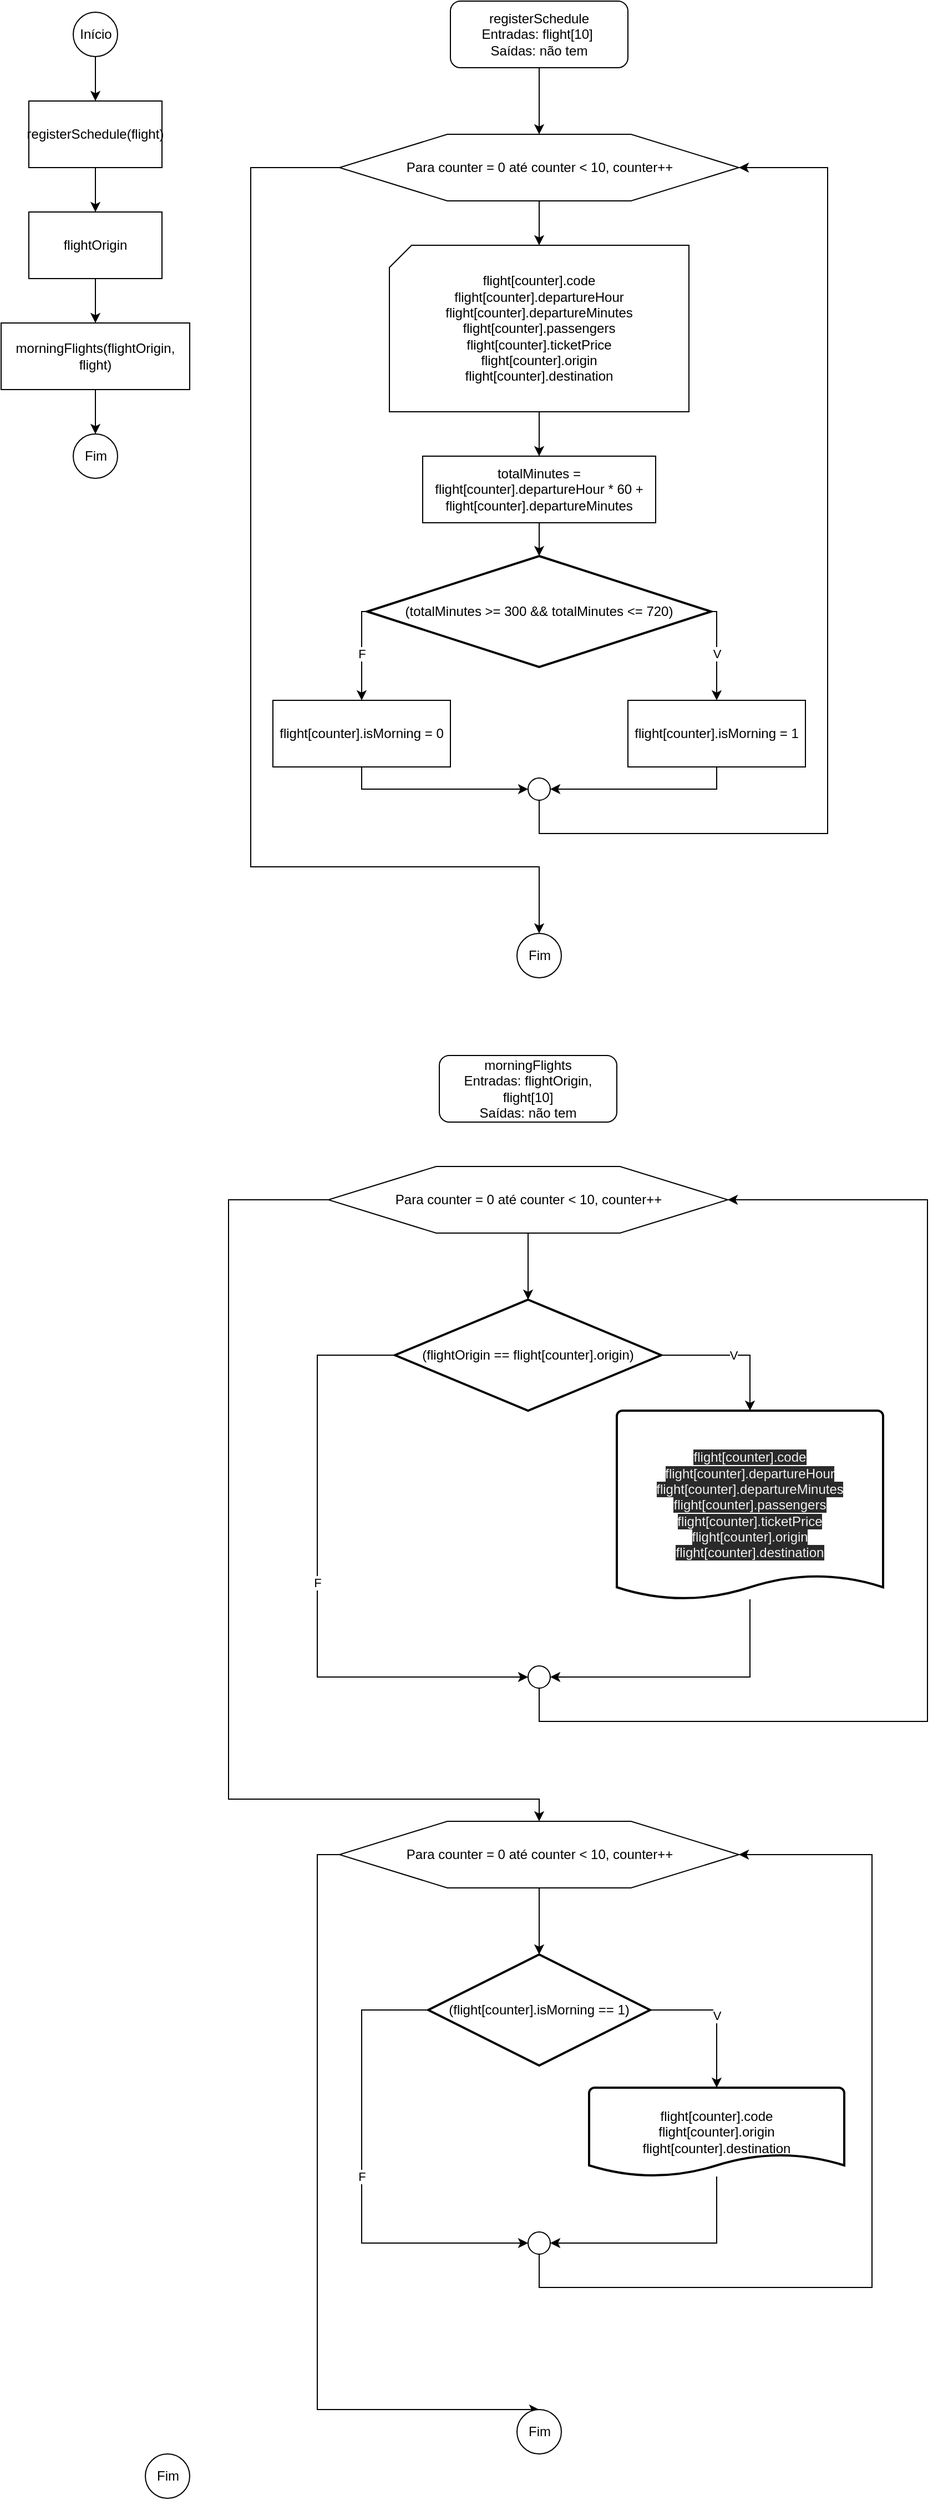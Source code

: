 <mxfile version="19.0.3" type="device"><diagram id="uUp2747kNI9pPgqZDYtw" name="Page-1"><mxGraphModel dx="1070" dy="1081" grid="1" gridSize="10" guides="1" tooltips="1" connect="1" arrows="1" fold="1" page="1" pageScale="1" pageWidth="850" pageHeight="1100" math="0" shadow="0"><root><mxCell id="0"/><mxCell id="1" parent="0"/><mxCell id="V3CCLycEWiMUUolgXTPT-6" value="" style="edgeStyle=orthogonalEdgeStyle;rounded=0;orthogonalLoop=1;jettySize=auto;html=1;" parent="1" source="V3CCLycEWiMUUolgXTPT-1" target="V3CCLycEWiMUUolgXTPT-2" edge="1"><mxGeometry relative="1" as="geometry"/></mxCell><mxCell id="V3CCLycEWiMUUolgXTPT-1" value="Início" style="verticalLabelPosition=middle;verticalAlign=middle;html=1;shape=mxgraph.flowchart.on-page_reference;labelPosition=center;align=center;" parent="1" vertex="1"><mxGeometry x="100" y="20" width="40" height="40" as="geometry"/></mxCell><mxCell id="V3CCLycEWiMUUolgXTPT-7" value="" style="edgeStyle=orthogonalEdgeStyle;rounded=0;orthogonalLoop=1;jettySize=auto;html=1;" parent="1" source="V3CCLycEWiMUUolgXTPT-2" target="V3CCLycEWiMUUolgXTPT-3" edge="1"><mxGeometry relative="1" as="geometry"/></mxCell><mxCell id="V3CCLycEWiMUUolgXTPT-2" value="registerSchedule(flight)" style="rounded=0;whiteSpace=wrap;html=1;" parent="1" vertex="1"><mxGeometry x="60" y="100" width="120" height="60" as="geometry"/></mxCell><mxCell id="V3CCLycEWiMUUolgXTPT-8" value="" style="edgeStyle=orthogonalEdgeStyle;rounded=0;orthogonalLoop=1;jettySize=auto;html=1;" parent="1" source="V3CCLycEWiMUUolgXTPT-3" target="V3CCLycEWiMUUolgXTPT-4" edge="1"><mxGeometry relative="1" as="geometry"/></mxCell><mxCell id="V3CCLycEWiMUUolgXTPT-3" value="flightOrigin" style="rounded=0;whiteSpace=wrap;html=1;" parent="1" vertex="1"><mxGeometry x="60" y="200" width="120" height="60" as="geometry"/></mxCell><mxCell id="V3CCLycEWiMUUolgXTPT-9" value="" style="edgeStyle=orthogonalEdgeStyle;rounded=0;orthogonalLoop=1;jettySize=auto;html=1;" parent="1" source="V3CCLycEWiMUUolgXTPT-4" target="V3CCLycEWiMUUolgXTPT-5" edge="1"><mxGeometry relative="1" as="geometry"/></mxCell><mxCell id="V3CCLycEWiMUUolgXTPT-4" value="morningFlights(flightOrigin, flight)" style="rounded=0;whiteSpace=wrap;html=1;" parent="1" vertex="1"><mxGeometry x="35" y="300" width="170" height="60" as="geometry"/></mxCell><mxCell id="V3CCLycEWiMUUolgXTPT-5" value="Fim" style="verticalLabelPosition=middle;verticalAlign=middle;html=1;shape=mxgraph.flowchart.on-page_reference;labelPosition=center;align=center;" parent="1" vertex="1"><mxGeometry x="100" y="400" width="40" height="40" as="geometry"/></mxCell><mxCell id="V3CCLycEWiMUUolgXTPT-12" value="" style="edgeStyle=orthogonalEdgeStyle;rounded=0;orthogonalLoop=1;jettySize=auto;html=1;" parent="1" source="V3CCLycEWiMUUolgXTPT-10" target="V3CCLycEWiMUUolgXTPT-11" edge="1"><mxGeometry relative="1" as="geometry"/></mxCell><mxCell id="V3CCLycEWiMUUolgXTPT-10" value="registerSchedule&lt;br&gt;Entradas: flight[10]&amp;nbsp;&lt;br&gt;Saídas: não tem" style="rounded=1;whiteSpace=wrap;html=1;" parent="1" vertex="1"><mxGeometry x="440" y="10" width="160" height="60" as="geometry"/></mxCell><mxCell id="kdEfjmMdNsTM3hUeVY10-1" value="" style="edgeStyle=orthogonalEdgeStyle;rounded=0;orthogonalLoop=1;jettySize=auto;html=1;" edge="1" parent="1" source="V3CCLycEWiMUUolgXTPT-11" target="V3CCLycEWiMUUolgXTPT-13"><mxGeometry relative="1" as="geometry"/></mxCell><mxCell id="kdEfjmMdNsTM3hUeVY10-4" style="edgeStyle=orthogonalEdgeStyle;rounded=0;orthogonalLoop=1;jettySize=auto;html=1;" edge="1" parent="1" source="V3CCLycEWiMUUolgXTPT-11" target="kdEfjmMdNsTM3hUeVY10-3"><mxGeometry relative="1" as="geometry"><Array as="points"><mxPoint x="260" y="160"/><mxPoint x="260" y="790"/><mxPoint x="520" y="790"/></Array></mxGeometry></mxCell><mxCell id="V3CCLycEWiMUUolgXTPT-11" value="Para counter = 0 até counter &amp;lt; 10, counter++" style="verticalLabelPosition=middle;verticalAlign=middle;html=1;shape=hexagon;perimeter=hexagonPerimeter2;arcSize=6;size=0.27;labelPosition=center;align=center;" parent="1" vertex="1"><mxGeometry x="340" y="130" width="360" height="60" as="geometry"/></mxCell><mxCell id="kdEfjmMdNsTM3hUeVY10-17" value="" style="edgeStyle=orthogonalEdgeStyle;rounded=0;orthogonalLoop=1;jettySize=auto;html=1;" edge="1" parent="1" source="V3CCLycEWiMUUolgXTPT-13" target="kdEfjmMdNsTM3hUeVY10-16"><mxGeometry relative="1" as="geometry"/></mxCell><mxCell id="V3CCLycEWiMUUolgXTPT-13" value="flight[counter].code&lt;br&gt;flight[counter].departureHour&lt;br&gt;flight[counter].departureMinutes&lt;br&gt;flight[counter].passengers&lt;br&gt;flight[counter].ticketPrice&lt;br&gt;flight[counter].origin&lt;br&gt;flight[counter].destination&lt;br&gt;" style="verticalLabelPosition=middle;verticalAlign=middle;html=1;shape=card;whiteSpace=wrap;size=20;arcSize=12;labelPosition=center;align=center;" parent="1" vertex="1"><mxGeometry x="385" y="230" width="270" height="150" as="geometry"/></mxCell><mxCell id="kdEfjmMdNsTM3hUeVY10-3" value="Fim" style="verticalLabelPosition=middle;verticalAlign=middle;html=1;shape=mxgraph.flowchart.on-page_reference;labelPosition=center;align=center;" vertex="1" parent="1"><mxGeometry x="500" y="850" width="40" height="40" as="geometry"/></mxCell><mxCell id="kdEfjmMdNsTM3hUeVY10-5" value="morningFlights&lt;br&gt;Entradas: flightOrigin, flight[10]&lt;br&gt;Saídas: não tem" style="rounded=1;whiteSpace=wrap;html=1;" vertex="1" parent="1"><mxGeometry x="430" y="960" width="160" height="60" as="geometry"/></mxCell><mxCell id="kdEfjmMdNsTM3hUeVY10-9" value="" style="edgeStyle=orthogonalEdgeStyle;rounded=0;orthogonalLoop=1;jettySize=auto;html=1;" edge="1" parent="1" source="kdEfjmMdNsTM3hUeVY10-7" target="kdEfjmMdNsTM3hUeVY10-8"><mxGeometry relative="1" as="geometry"/></mxCell><mxCell id="kdEfjmMdNsTM3hUeVY10-42" style="edgeStyle=orthogonalEdgeStyle;rounded=0;orthogonalLoop=1;jettySize=auto;html=1;" edge="1" parent="1" source="kdEfjmMdNsTM3hUeVY10-7" target="kdEfjmMdNsTM3hUeVY10-43"><mxGeometry relative="1" as="geometry"><Array as="points"><mxPoint x="240" y="1090"/><mxPoint x="240" y="1630"/><mxPoint x="520" y="1630"/></Array></mxGeometry></mxCell><mxCell id="kdEfjmMdNsTM3hUeVY10-7" value="Para counter = 0 até counter &amp;lt; 10, counter++" style="verticalLabelPosition=middle;verticalAlign=middle;html=1;shape=hexagon;perimeter=hexagonPerimeter2;arcSize=6;size=0.27;labelPosition=center;align=center;" vertex="1" parent="1"><mxGeometry x="330" y="1060" width="360" height="60" as="geometry"/></mxCell><mxCell id="kdEfjmMdNsTM3hUeVY10-11" value="V" style="edgeStyle=orthogonalEdgeStyle;rounded=0;orthogonalLoop=1;jettySize=auto;html=1;" edge="1" parent="1" source="kdEfjmMdNsTM3hUeVY10-8" target="kdEfjmMdNsTM3hUeVY10-10"><mxGeometry relative="1" as="geometry"><Array as="points"><mxPoint x="710" y="1230"/></Array></mxGeometry></mxCell><mxCell id="kdEfjmMdNsTM3hUeVY10-52" value="F" style="edgeStyle=orthogonalEdgeStyle;rounded=0;orthogonalLoop=1;jettySize=auto;html=1;entryX=0;entryY=0.5;entryDx=0;entryDy=0;entryPerimeter=0;" edge="1" parent="1" source="kdEfjmMdNsTM3hUeVY10-8" target="kdEfjmMdNsTM3hUeVY10-30"><mxGeometry relative="1" as="geometry"><Array as="points"><mxPoint x="320" y="1230"/><mxPoint x="320" y="1520"/></Array></mxGeometry></mxCell><mxCell id="kdEfjmMdNsTM3hUeVY10-8" value="(flightOrigin == flight[counter].origin)" style="strokeWidth=2;html=1;shape=mxgraph.flowchart.decision;whiteSpace=wrap;" vertex="1" parent="1"><mxGeometry x="390" y="1180" width="240" height="100" as="geometry"/></mxCell><mxCell id="kdEfjmMdNsTM3hUeVY10-31" style="edgeStyle=orthogonalEdgeStyle;rounded=0;orthogonalLoop=1;jettySize=auto;html=1;entryX=1;entryY=0.5;entryDx=0;entryDy=0;entryPerimeter=0;" edge="1" parent="1" source="kdEfjmMdNsTM3hUeVY10-10" target="kdEfjmMdNsTM3hUeVY10-30"><mxGeometry relative="1" as="geometry"><Array as="points"><mxPoint x="710" y="1520"/></Array></mxGeometry></mxCell><mxCell id="kdEfjmMdNsTM3hUeVY10-10" value="&lt;span style=&quot;color: rgb(240, 240, 240); font-family: Helvetica; font-size: 12px; font-style: normal; font-variant-ligatures: normal; font-variant-caps: normal; font-weight: 400; letter-spacing: normal; orphans: 2; text-align: center; text-indent: 0px; text-transform: none; widows: 2; word-spacing: 0px; -webkit-text-stroke-width: 0px; background-color: rgb(42, 42, 42); text-decoration-thickness: initial; text-decoration-style: initial; text-decoration-color: initial; float: none; display: inline !important;&quot;&gt;flight[counter].code&lt;/span&gt;&lt;br style=&quot;color: rgb(240, 240, 240); font-family: Helvetica; font-size: 12px; font-style: normal; font-variant-ligatures: normal; font-variant-caps: normal; font-weight: 400; letter-spacing: normal; orphans: 2; text-align: center; text-indent: 0px; text-transform: none; widows: 2; word-spacing: 0px; -webkit-text-stroke-width: 0px; background-color: rgb(42, 42, 42); text-decoration-thickness: initial; text-decoration-style: initial; text-decoration-color: initial;&quot;&gt;&lt;span style=&quot;color: rgb(240, 240, 240); font-family: Helvetica; font-size: 12px; font-style: normal; font-variant-ligatures: normal; font-variant-caps: normal; font-weight: 400; letter-spacing: normal; orphans: 2; text-align: center; text-indent: 0px; text-transform: none; widows: 2; word-spacing: 0px; -webkit-text-stroke-width: 0px; background-color: rgb(42, 42, 42); text-decoration-thickness: initial; text-decoration-style: initial; text-decoration-color: initial; float: none; display: inline !important;&quot;&gt;flight[counter].departureHour&lt;/span&gt;&lt;br style=&quot;color: rgb(240, 240, 240); font-family: Helvetica; font-size: 12px; font-style: normal; font-variant-ligatures: normal; font-variant-caps: normal; font-weight: 400; letter-spacing: normal; orphans: 2; text-align: center; text-indent: 0px; text-transform: none; widows: 2; word-spacing: 0px; -webkit-text-stroke-width: 0px; background-color: rgb(42, 42, 42); text-decoration-thickness: initial; text-decoration-style: initial; text-decoration-color: initial;&quot;&gt;&lt;span style=&quot;color: rgb(240, 240, 240); font-family: Helvetica; font-size: 12px; font-style: normal; font-variant-ligatures: normal; font-variant-caps: normal; font-weight: 400; letter-spacing: normal; orphans: 2; text-align: center; text-indent: 0px; text-transform: none; widows: 2; word-spacing: 0px; -webkit-text-stroke-width: 0px; background-color: rgb(42, 42, 42); text-decoration-thickness: initial; text-decoration-style: initial; text-decoration-color: initial; float: none; display: inline !important;&quot;&gt;flight[counter].departureMinutes&lt;/span&gt;&lt;br style=&quot;color: rgb(240, 240, 240); font-family: Helvetica; font-size: 12px; font-style: normal; font-variant-ligatures: normal; font-variant-caps: normal; font-weight: 400; letter-spacing: normal; orphans: 2; text-align: center; text-indent: 0px; text-transform: none; widows: 2; word-spacing: 0px; -webkit-text-stroke-width: 0px; background-color: rgb(42, 42, 42); text-decoration-thickness: initial; text-decoration-style: initial; text-decoration-color: initial;&quot;&gt;&lt;span style=&quot;color: rgb(240, 240, 240); font-family: Helvetica; font-size: 12px; font-style: normal; font-variant-ligatures: normal; font-variant-caps: normal; font-weight: 400; letter-spacing: normal; orphans: 2; text-align: center; text-indent: 0px; text-transform: none; widows: 2; word-spacing: 0px; -webkit-text-stroke-width: 0px; background-color: rgb(42, 42, 42); text-decoration-thickness: initial; text-decoration-style: initial; text-decoration-color: initial; float: none; display: inline !important;&quot;&gt;flight[counter].passengers&lt;/span&gt;&lt;br style=&quot;color: rgb(240, 240, 240); font-family: Helvetica; font-size: 12px; font-style: normal; font-variant-ligatures: normal; font-variant-caps: normal; font-weight: 400; letter-spacing: normal; orphans: 2; text-align: center; text-indent: 0px; text-transform: none; widows: 2; word-spacing: 0px; -webkit-text-stroke-width: 0px; background-color: rgb(42, 42, 42); text-decoration-thickness: initial; text-decoration-style: initial; text-decoration-color: initial;&quot;&gt;&lt;span style=&quot;color: rgb(240, 240, 240); font-family: Helvetica; font-size: 12px; font-style: normal; font-variant-ligatures: normal; font-variant-caps: normal; font-weight: 400; letter-spacing: normal; orphans: 2; text-align: center; text-indent: 0px; text-transform: none; widows: 2; word-spacing: 0px; -webkit-text-stroke-width: 0px; background-color: rgb(42, 42, 42); text-decoration-thickness: initial; text-decoration-style: initial; text-decoration-color: initial; float: none; display: inline !important;&quot;&gt;flight[counter].ticketPrice&lt;/span&gt;&lt;br style=&quot;color: rgb(240, 240, 240); font-family: Helvetica; font-size: 12px; font-style: normal; font-variant-ligatures: normal; font-variant-caps: normal; font-weight: 400; letter-spacing: normal; orphans: 2; text-align: center; text-indent: 0px; text-transform: none; widows: 2; word-spacing: 0px; -webkit-text-stroke-width: 0px; background-color: rgb(42, 42, 42); text-decoration-thickness: initial; text-decoration-style: initial; text-decoration-color: initial;&quot;&gt;&lt;span style=&quot;color: rgb(240, 240, 240); font-family: Helvetica; font-size: 12px; font-style: normal; font-variant-ligatures: normal; font-variant-caps: normal; font-weight: 400; letter-spacing: normal; orphans: 2; text-align: center; text-indent: 0px; text-transform: none; widows: 2; word-spacing: 0px; -webkit-text-stroke-width: 0px; background-color: rgb(42, 42, 42); text-decoration-thickness: initial; text-decoration-style: initial; text-decoration-color: initial; float: none; display: inline !important;&quot;&gt;flight[counter].origin&lt;/span&gt;&lt;br style=&quot;color: rgb(240, 240, 240); font-family: Helvetica; font-size: 12px; font-style: normal; font-variant-ligatures: normal; font-variant-caps: normal; font-weight: 400; letter-spacing: normal; orphans: 2; text-align: center; text-indent: 0px; text-transform: none; widows: 2; word-spacing: 0px; -webkit-text-stroke-width: 0px; background-color: rgb(42, 42, 42); text-decoration-thickness: initial; text-decoration-style: initial; text-decoration-color: initial;&quot;&gt;&lt;span style=&quot;color: rgb(240, 240, 240); font-family: Helvetica; font-size: 12px; font-style: normal; font-variant-ligatures: normal; font-variant-caps: normal; font-weight: 400; letter-spacing: normal; orphans: 2; text-align: center; text-indent: 0px; text-transform: none; widows: 2; word-spacing: 0px; -webkit-text-stroke-width: 0px; background-color: rgb(42, 42, 42); text-decoration-thickness: initial; text-decoration-style: initial; text-decoration-color: initial; float: none; display: inline !important;&quot;&gt;flight[counter].destination&lt;/span&gt;" style="strokeWidth=2;html=1;shape=mxgraph.flowchart.document2;whiteSpace=wrap;size=0.128;" vertex="1" parent="1"><mxGeometry x="590" y="1280" width="240" height="170" as="geometry"/></mxCell><mxCell id="kdEfjmMdNsTM3hUeVY10-19" value="" style="edgeStyle=orthogonalEdgeStyle;rounded=0;orthogonalLoop=1;jettySize=auto;html=1;" edge="1" parent="1" source="kdEfjmMdNsTM3hUeVY10-16" target="kdEfjmMdNsTM3hUeVY10-18"><mxGeometry relative="1" as="geometry"/></mxCell><mxCell id="kdEfjmMdNsTM3hUeVY10-16" value="totalMinutes = flight[counter].departureHour * 60 + flight[counter].departureMinutes" style="rounded=0;whiteSpace=wrap;html=1;" vertex="1" parent="1"><mxGeometry x="415" y="420" width="210" height="60" as="geometry"/></mxCell><mxCell id="kdEfjmMdNsTM3hUeVY10-21" value="F" style="edgeStyle=orthogonalEdgeStyle;rounded=0;orthogonalLoop=1;jettySize=auto;html=1;" edge="1" parent="1" source="kdEfjmMdNsTM3hUeVY10-18" target="kdEfjmMdNsTM3hUeVY10-20"><mxGeometry relative="1" as="geometry"><Array as="points"><mxPoint x="360" y="560"/></Array></mxGeometry></mxCell><mxCell id="kdEfjmMdNsTM3hUeVY10-23" value="V" style="edgeStyle=orthogonalEdgeStyle;rounded=0;orthogonalLoop=1;jettySize=auto;html=1;" edge="1" parent="1" source="kdEfjmMdNsTM3hUeVY10-18" target="kdEfjmMdNsTM3hUeVY10-22"><mxGeometry relative="1" as="geometry"><Array as="points"><mxPoint x="680" y="560"/></Array></mxGeometry></mxCell><mxCell id="kdEfjmMdNsTM3hUeVY10-18" value="(totalMinutes &amp;gt;= 300 &amp;amp;&amp;amp; totalMinutes &amp;lt;= 720)" style="strokeWidth=2;html=1;shape=mxgraph.flowchart.decision;whiteSpace=wrap;" vertex="1" parent="1"><mxGeometry x="365" y="510" width="310" height="100" as="geometry"/></mxCell><mxCell id="kdEfjmMdNsTM3hUeVY10-26" style="edgeStyle=orthogonalEdgeStyle;rounded=0;orthogonalLoop=1;jettySize=auto;html=1;entryX=0;entryY=0.5;entryDx=0;entryDy=0;entryPerimeter=0;" edge="1" parent="1" source="kdEfjmMdNsTM3hUeVY10-20" target="kdEfjmMdNsTM3hUeVY10-24"><mxGeometry relative="1" as="geometry"><Array as="points"><mxPoint x="360" y="720"/></Array></mxGeometry></mxCell><mxCell id="kdEfjmMdNsTM3hUeVY10-20" value="flight[counter].isMorning = 0" style="rounded=0;whiteSpace=wrap;html=1;" vertex="1" parent="1"><mxGeometry x="280" y="640" width="160" height="60" as="geometry"/></mxCell><mxCell id="kdEfjmMdNsTM3hUeVY10-25" style="edgeStyle=orthogonalEdgeStyle;rounded=0;orthogonalLoop=1;jettySize=auto;html=1;entryX=1;entryY=0.5;entryDx=0;entryDy=0;entryPerimeter=0;" edge="1" parent="1" source="kdEfjmMdNsTM3hUeVY10-22" target="kdEfjmMdNsTM3hUeVY10-24"><mxGeometry relative="1" as="geometry"><Array as="points"><mxPoint x="680" y="720"/></Array></mxGeometry></mxCell><mxCell id="kdEfjmMdNsTM3hUeVY10-22" value="flight[counter].isMorning = 1" style="rounded=0;whiteSpace=wrap;html=1;" vertex="1" parent="1"><mxGeometry x="600" y="640" width="160" height="60" as="geometry"/></mxCell><mxCell id="kdEfjmMdNsTM3hUeVY10-27" style="edgeStyle=orthogonalEdgeStyle;rounded=0;orthogonalLoop=1;jettySize=auto;html=1;entryX=1;entryY=0.5;entryDx=0;entryDy=0;" edge="1" parent="1" source="kdEfjmMdNsTM3hUeVY10-24" target="V3CCLycEWiMUUolgXTPT-11"><mxGeometry relative="1" as="geometry"><Array as="points"><mxPoint x="520" y="760"/><mxPoint x="780" y="760"/><mxPoint x="780" y="160"/></Array></mxGeometry></mxCell><mxCell id="kdEfjmMdNsTM3hUeVY10-24" value="" style="verticalLabelPosition=bottom;verticalAlign=top;html=1;shape=mxgraph.flowchart.on-page_reference;" vertex="1" parent="1"><mxGeometry x="510" y="710" width="20" height="20" as="geometry"/></mxCell><mxCell id="kdEfjmMdNsTM3hUeVY10-44" style="edgeStyle=orthogonalEdgeStyle;rounded=0;orthogonalLoop=1;jettySize=auto;html=1;entryX=1;entryY=0.5;entryDx=0;entryDy=0;" edge="1" parent="1" source="kdEfjmMdNsTM3hUeVY10-30" target="kdEfjmMdNsTM3hUeVY10-7"><mxGeometry relative="1" as="geometry"><Array as="points"><mxPoint x="520" y="1560"/><mxPoint x="870" y="1560"/><mxPoint x="870" y="1090"/></Array></mxGeometry></mxCell><mxCell id="kdEfjmMdNsTM3hUeVY10-30" value="" style="verticalLabelPosition=bottom;verticalAlign=top;html=1;shape=mxgraph.flowchart.on-page_reference;" vertex="1" parent="1"><mxGeometry x="510" y="1510" width="20" height="20" as="geometry"/></mxCell><mxCell id="kdEfjmMdNsTM3hUeVY10-36" value="V" style="edgeStyle=orthogonalEdgeStyle;rounded=0;orthogonalLoop=1;jettySize=auto;html=1;" edge="1" parent="1" source="kdEfjmMdNsTM3hUeVY10-33" target="kdEfjmMdNsTM3hUeVY10-35"><mxGeometry relative="1" as="geometry"><Array as="points"><mxPoint x="680" y="1820"/></Array></mxGeometry></mxCell><mxCell id="kdEfjmMdNsTM3hUeVY10-38" value="F" style="edgeStyle=orthogonalEdgeStyle;rounded=0;orthogonalLoop=1;jettySize=auto;html=1;entryX=0;entryY=0.5;entryDx=0;entryDy=0;entryPerimeter=0;" edge="1" parent="1" source="kdEfjmMdNsTM3hUeVY10-33" target="kdEfjmMdNsTM3hUeVY10-37"><mxGeometry relative="1" as="geometry"><Array as="points"><mxPoint x="360" y="1820"/><mxPoint x="360" y="2030"/></Array></mxGeometry></mxCell><mxCell id="kdEfjmMdNsTM3hUeVY10-33" value="(flight[counter].isMorning == 1)" style="strokeWidth=2;html=1;shape=mxgraph.flowchart.decision;whiteSpace=wrap;" vertex="1" parent="1"><mxGeometry x="420" y="1770" width="200" height="100" as="geometry"/></mxCell><mxCell id="kdEfjmMdNsTM3hUeVY10-39" style="edgeStyle=orthogonalEdgeStyle;rounded=0;orthogonalLoop=1;jettySize=auto;html=1;entryX=1;entryY=0.5;entryDx=0;entryDy=0;entryPerimeter=0;" edge="1" parent="1" source="kdEfjmMdNsTM3hUeVY10-35" target="kdEfjmMdNsTM3hUeVY10-37"><mxGeometry relative="1" as="geometry"><Array as="points"><mxPoint x="680" y="2030"/></Array></mxGeometry></mxCell><mxCell id="kdEfjmMdNsTM3hUeVY10-35" value="flight[counter].code&lt;br&gt;flight[counter].origin&lt;br&gt;flight[counter].destination" style="strokeWidth=2;html=1;shape=mxgraph.flowchart.document2;whiteSpace=wrap;size=0.25;" vertex="1" parent="1"><mxGeometry x="565" y="1890" width="230" height="80" as="geometry"/></mxCell><mxCell id="kdEfjmMdNsTM3hUeVY10-46" style="edgeStyle=orthogonalEdgeStyle;rounded=0;orthogonalLoop=1;jettySize=auto;html=1;entryX=1;entryY=0.5;entryDx=0;entryDy=0;" edge="1" parent="1" source="kdEfjmMdNsTM3hUeVY10-37" target="kdEfjmMdNsTM3hUeVY10-43"><mxGeometry relative="1" as="geometry"><Array as="points"><mxPoint x="520" y="2070"/><mxPoint x="820" y="2070"/><mxPoint x="820" y="1680"/></Array></mxGeometry></mxCell><mxCell id="kdEfjmMdNsTM3hUeVY10-37" value="" style="verticalLabelPosition=bottom;verticalAlign=top;html=1;shape=mxgraph.flowchart.on-page_reference;" vertex="1" parent="1"><mxGeometry x="510" y="2020" width="20" height="20" as="geometry"/></mxCell><mxCell id="kdEfjmMdNsTM3hUeVY10-41" value="Fim" style="verticalLabelPosition=middle;verticalAlign=middle;html=1;shape=mxgraph.flowchart.on-page_reference;labelPosition=center;align=center;" vertex="1" parent="1"><mxGeometry x="165" y="2220" width="40" height="40" as="geometry"/></mxCell><mxCell id="kdEfjmMdNsTM3hUeVY10-45" value="" style="edgeStyle=orthogonalEdgeStyle;rounded=0;orthogonalLoop=1;jettySize=auto;html=1;" edge="1" parent="1" source="kdEfjmMdNsTM3hUeVY10-43" target="kdEfjmMdNsTM3hUeVY10-33"><mxGeometry relative="1" as="geometry"/></mxCell><mxCell id="kdEfjmMdNsTM3hUeVY10-48" style="edgeStyle=orthogonalEdgeStyle;rounded=0;orthogonalLoop=1;jettySize=auto;html=1;entryX=0.5;entryY=0;entryDx=0;entryDy=0;entryPerimeter=0;" edge="1" parent="1" source="kdEfjmMdNsTM3hUeVY10-43" target="kdEfjmMdNsTM3hUeVY10-47"><mxGeometry relative="1" as="geometry"><Array as="points"><mxPoint x="320" y="1680"/><mxPoint x="320" y="2180"/></Array></mxGeometry></mxCell><mxCell id="kdEfjmMdNsTM3hUeVY10-43" value="Para counter = 0 até counter &amp;lt; 10, counter++" style="verticalLabelPosition=middle;verticalAlign=middle;html=1;shape=hexagon;perimeter=hexagonPerimeter2;arcSize=6;size=0.27;labelPosition=center;align=center;" vertex="1" parent="1"><mxGeometry x="340" y="1650" width="360" height="60" as="geometry"/></mxCell><mxCell id="kdEfjmMdNsTM3hUeVY10-47" value="Fim" style="verticalLabelPosition=middle;verticalAlign=middle;html=1;shape=mxgraph.flowchart.on-page_reference;labelPosition=center;align=center;" vertex="1" parent="1"><mxGeometry x="500" y="2180" width="40" height="40" as="geometry"/></mxCell></root></mxGraphModel></diagram></mxfile>